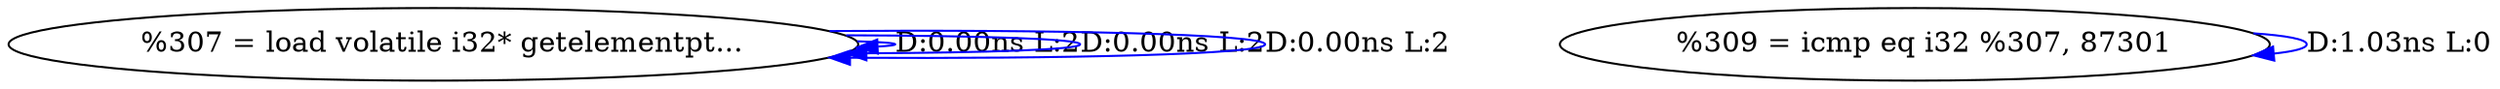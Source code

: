 digraph {
Node0x29c18a0[label="  %307 = load volatile i32* getelementpt..."];
Node0x29c18a0 -> Node0x29c18a0[label="D:0.00ns L:2",color=blue];
Node0x29c18a0 -> Node0x29c18a0[label="D:0.00ns L:2",color=blue];
Node0x29c18a0 -> Node0x29c18a0[label="D:0.00ns L:2",color=blue];
Node0x29c1a60[label="  %309 = icmp eq i32 %307, 87301"];
Node0x29c1a60 -> Node0x29c1a60[label="D:1.03ns L:0",color=blue];
}
